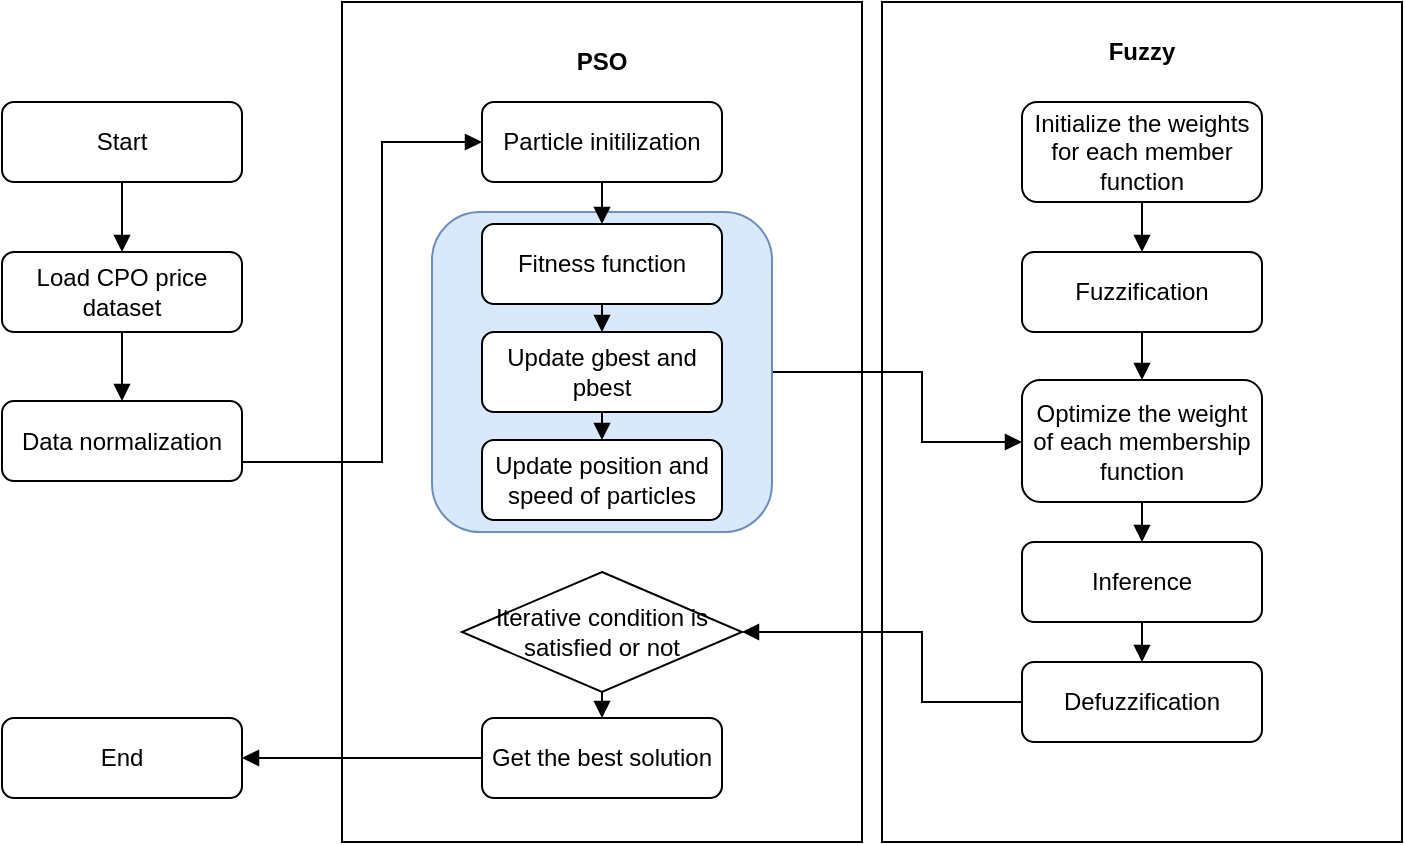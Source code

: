 <mxfile version="20.5.3" type="github">
  <diagram id="V7773tDBni7tDccopga4" name="Page-1">
    <mxGraphModel dx="944" dy="565" grid="1" gridSize="10" guides="1" tooltips="1" connect="1" arrows="1" fold="1" page="1" pageScale="1" pageWidth="1700" pageHeight="1100" math="0" shadow="0">
      <root>
        <mxCell id="0" />
        <mxCell id="1" parent="0" />
        <mxCell id="CAwxgtLnj9NDJVXJTkvP-13" value="" style="rounded=0;whiteSpace=wrap;html=1;" vertex="1" parent="1">
          <mxGeometry x="620" y="150" width="260" height="420" as="geometry" />
        </mxCell>
        <mxCell id="CAwxgtLnj9NDJVXJTkvP-2" value="" style="rounded=0;whiteSpace=wrap;html=1;" vertex="1" parent="1">
          <mxGeometry x="350" y="150" width="260" height="420" as="geometry" />
        </mxCell>
        <mxCell id="CAwxgtLnj9NDJVXJTkvP-31" style="edgeStyle=orthogonalEdgeStyle;rounded=0;orthogonalLoop=1;jettySize=auto;html=1;exitX=1;exitY=0.5;exitDx=0;exitDy=0;endArrow=block;endFill=1;" edge="1" parent="1" source="CAwxgtLnj9NDJVXJTkvP-24" target="CAwxgtLnj9NDJVXJTkvP-29">
          <mxGeometry relative="1" as="geometry">
            <Array as="points">
              <mxPoint x="640" y="335" />
              <mxPoint x="640" y="370" />
            </Array>
          </mxGeometry>
        </mxCell>
        <mxCell id="CAwxgtLnj9NDJVXJTkvP-24" value="" style="rounded=1;whiteSpace=wrap;html=1;fillColor=#dae8fc;strokeColor=#6c8ebf;" vertex="1" parent="1">
          <mxGeometry x="395" y="255" width="170" height="160" as="geometry" />
        </mxCell>
        <mxCell id="CAwxgtLnj9NDJVXJTkvP-37" style="edgeStyle=orthogonalEdgeStyle;rounded=0;orthogonalLoop=1;jettySize=auto;html=1;exitX=0.5;exitY=1;exitDx=0;exitDy=0;endArrow=block;endFill=1;" edge="1" parent="1" source="CAwxgtLnj9NDJVXJTkvP-1" target="CAwxgtLnj9NDJVXJTkvP-26">
          <mxGeometry relative="1" as="geometry" />
        </mxCell>
        <mxCell id="CAwxgtLnj9NDJVXJTkvP-1" value="Start" style="rounded=1;whiteSpace=wrap;html=1;" vertex="1" parent="1">
          <mxGeometry x="180" y="200" width="120" height="40" as="geometry" />
        </mxCell>
        <mxCell id="CAwxgtLnj9NDJVXJTkvP-3" value="PSO" style="text;html=1;strokeColor=none;fillColor=none;align=center;verticalAlign=middle;whiteSpace=wrap;rounded=0;fontStyle=1" vertex="1" parent="1">
          <mxGeometry x="450" y="165" width="60" height="30" as="geometry" />
        </mxCell>
        <mxCell id="CAwxgtLnj9NDJVXJTkvP-41" style="edgeStyle=orthogonalEdgeStyle;rounded=0;orthogonalLoop=1;jettySize=auto;html=1;exitX=0.5;exitY=1;exitDx=0;exitDy=0;entryX=0.5;entryY=0;entryDx=0;entryDy=0;endArrow=block;endFill=1;" edge="1" parent="1" source="CAwxgtLnj9NDJVXJTkvP-4" target="CAwxgtLnj9NDJVXJTkvP-5">
          <mxGeometry relative="1" as="geometry" />
        </mxCell>
        <mxCell id="CAwxgtLnj9NDJVXJTkvP-4" value="Particle initilization" style="rounded=1;whiteSpace=wrap;html=1;" vertex="1" parent="1">
          <mxGeometry x="420" y="200" width="120" height="40" as="geometry" />
        </mxCell>
        <mxCell id="CAwxgtLnj9NDJVXJTkvP-42" style="edgeStyle=orthogonalEdgeStyle;rounded=0;orthogonalLoop=1;jettySize=auto;html=1;exitX=0.5;exitY=1;exitDx=0;exitDy=0;entryX=0.5;entryY=0;entryDx=0;entryDy=0;endArrow=block;endFill=1;" edge="1" parent="1" source="CAwxgtLnj9NDJVXJTkvP-5" target="CAwxgtLnj9NDJVXJTkvP-6">
          <mxGeometry relative="1" as="geometry" />
        </mxCell>
        <mxCell id="CAwxgtLnj9NDJVXJTkvP-5" value="Fitness function" style="rounded=1;whiteSpace=wrap;html=1;" vertex="1" parent="1">
          <mxGeometry x="420" y="261" width="120" height="40" as="geometry" />
        </mxCell>
        <mxCell id="CAwxgtLnj9NDJVXJTkvP-43" style="edgeStyle=orthogonalEdgeStyle;rounded=0;orthogonalLoop=1;jettySize=auto;html=1;exitX=0.5;exitY=1;exitDx=0;exitDy=0;entryX=0.5;entryY=0;entryDx=0;entryDy=0;endArrow=block;endFill=1;" edge="1" parent="1" source="CAwxgtLnj9NDJVXJTkvP-6" target="CAwxgtLnj9NDJVXJTkvP-7">
          <mxGeometry relative="1" as="geometry" />
        </mxCell>
        <mxCell id="CAwxgtLnj9NDJVXJTkvP-6" value="Update gbest and pbest" style="rounded=1;whiteSpace=wrap;html=1;" vertex="1" parent="1">
          <mxGeometry x="420" y="315" width="120" height="40" as="geometry" />
        </mxCell>
        <mxCell id="CAwxgtLnj9NDJVXJTkvP-7" value="Update position and speed of particles" style="rounded=1;whiteSpace=wrap;html=1;" vertex="1" parent="1">
          <mxGeometry x="420" y="369" width="120" height="40" as="geometry" />
        </mxCell>
        <mxCell id="CAwxgtLnj9NDJVXJTkvP-45" style="edgeStyle=orthogonalEdgeStyle;rounded=0;orthogonalLoop=1;jettySize=auto;html=1;exitX=0.5;exitY=1;exitDx=0;exitDy=0;entryX=0.5;entryY=0;entryDx=0;entryDy=0;endArrow=block;endFill=1;" edge="1" parent="1" source="CAwxgtLnj9NDJVXJTkvP-8" target="CAwxgtLnj9NDJVXJTkvP-10">
          <mxGeometry relative="1" as="geometry" />
        </mxCell>
        <mxCell id="CAwxgtLnj9NDJVXJTkvP-8" value="Iterative condition is satisfied or not" style="rhombus;whiteSpace=wrap;html=1;" vertex="1" parent="1">
          <mxGeometry x="410" y="435" width="140" height="60" as="geometry" />
        </mxCell>
        <mxCell id="CAwxgtLnj9NDJVXJTkvP-46" style="edgeStyle=orthogonalEdgeStyle;rounded=0;orthogonalLoop=1;jettySize=auto;html=1;exitX=0;exitY=0.5;exitDx=0;exitDy=0;endArrow=block;endFill=1;" edge="1" parent="1" source="CAwxgtLnj9NDJVXJTkvP-10" target="CAwxgtLnj9NDJVXJTkvP-11">
          <mxGeometry relative="1" as="geometry" />
        </mxCell>
        <mxCell id="CAwxgtLnj9NDJVXJTkvP-10" value="Get the best solution" style="rounded=1;whiteSpace=wrap;html=1;" vertex="1" parent="1">
          <mxGeometry x="420" y="508" width="120" height="40" as="geometry" />
        </mxCell>
        <mxCell id="CAwxgtLnj9NDJVXJTkvP-11" value="End" style="rounded=1;whiteSpace=wrap;html=1;" vertex="1" parent="1">
          <mxGeometry x="180" y="508" width="120" height="40" as="geometry" />
        </mxCell>
        <mxCell id="CAwxgtLnj9NDJVXJTkvP-12" style="edgeStyle=orthogonalEdgeStyle;rounded=0;orthogonalLoop=1;jettySize=auto;html=1;exitX=0.5;exitY=1;exitDx=0;exitDy=0;" edge="1" parent="1" source="CAwxgtLnj9NDJVXJTkvP-5" target="CAwxgtLnj9NDJVXJTkvP-5">
          <mxGeometry relative="1" as="geometry" />
        </mxCell>
        <mxCell id="CAwxgtLnj9NDJVXJTkvP-48" style="edgeStyle=orthogonalEdgeStyle;rounded=0;orthogonalLoop=1;jettySize=auto;html=1;exitX=0.5;exitY=1;exitDx=0;exitDy=0;entryX=0.5;entryY=0;entryDx=0;entryDy=0;endArrow=block;endFill=1;" edge="1" parent="1" source="CAwxgtLnj9NDJVXJTkvP-14" target="CAwxgtLnj9NDJVXJTkvP-16">
          <mxGeometry relative="1" as="geometry" />
        </mxCell>
        <mxCell id="CAwxgtLnj9NDJVXJTkvP-14" value="Initialize the weights for each member function" style="rounded=1;whiteSpace=wrap;html=1;" vertex="1" parent="1">
          <mxGeometry x="690" y="200" width="120" height="50" as="geometry" />
        </mxCell>
        <mxCell id="CAwxgtLnj9NDJVXJTkvP-15" value="Fuzzy" style="text;html=1;strokeColor=none;fillColor=none;align=center;verticalAlign=middle;whiteSpace=wrap;rounded=0;fontStyle=1" vertex="1" parent="1">
          <mxGeometry x="720" y="160" width="60" height="30" as="geometry" />
        </mxCell>
        <mxCell id="CAwxgtLnj9NDJVXJTkvP-49" style="edgeStyle=orthogonalEdgeStyle;rounded=0;orthogonalLoop=1;jettySize=auto;html=1;exitX=0.5;exitY=1;exitDx=0;exitDy=0;endArrow=block;endFill=1;" edge="1" parent="1" source="CAwxgtLnj9NDJVXJTkvP-16" target="CAwxgtLnj9NDJVXJTkvP-29">
          <mxGeometry relative="1" as="geometry" />
        </mxCell>
        <mxCell id="CAwxgtLnj9NDJVXJTkvP-16" value="Fuzzification" style="rounded=1;whiteSpace=wrap;html=1;" vertex="1" parent="1">
          <mxGeometry x="690" y="275" width="120" height="40" as="geometry" />
        </mxCell>
        <mxCell id="CAwxgtLnj9NDJVXJTkvP-51" style="edgeStyle=orthogonalEdgeStyle;rounded=0;orthogonalLoop=1;jettySize=auto;html=1;exitX=0.5;exitY=1;exitDx=0;exitDy=0;entryX=0.5;entryY=0;entryDx=0;entryDy=0;endArrow=block;endFill=1;" edge="1" parent="1" source="CAwxgtLnj9NDJVXJTkvP-17" target="CAwxgtLnj9NDJVXJTkvP-18">
          <mxGeometry relative="1" as="geometry" />
        </mxCell>
        <mxCell id="CAwxgtLnj9NDJVXJTkvP-17" value="Inference" style="rounded=1;whiteSpace=wrap;html=1;" vertex="1" parent="1">
          <mxGeometry x="690" y="420" width="120" height="40" as="geometry" />
        </mxCell>
        <mxCell id="CAwxgtLnj9NDJVXJTkvP-35" style="edgeStyle=orthogonalEdgeStyle;rounded=0;orthogonalLoop=1;jettySize=auto;html=1;exitX=0;exitY=0.5;exitDx=0;exitDy=0;entryX=1;entryY=0.5;entryDx=0;entryDy=0;endArrow=block;endFill=1;" edge="1" parent="1" source="CAwxgtLnj9NDJVXJTkvP-18" target="CAwxgtLnj9NDJVXJTkvP-8">
          <mxGeometry relative="1" as="geometry">
            <Array as="points">
              <mxPoint x="640" y="500" />
              <mxPoint x="640" y="465" />
            </Array>
          </mxGeometry>
        </mxCell>
        <mxCell id="CAwxgtLnj9NDJVXJTkvP-18" value="Defuzzification" style="rounded=1;whiteSpace=wrap;html=1;" vertex="1" parent="1">
          <mxGeometry x="690" y="480" width="120" height="40" as="geometry" />
        </mxCell>
        <mxCell id="CAwxgtLnj9NDJVXJTkvP-23" style="edgeStyle=orthogonalEdgeStyle;rounded=0;orthogonalLoop=1;jettySize=auto;html=1;exitX=0.5;exitY=1;exitDx=0;exitDy=0;" edge="1" parent="1" source="CAwxgtLnj9NDJVXJTkvP-17" target="CAwxgtLnj9NDJVXJTkvP-17">
          <mxGeometry relative="1" as="geometry" />
        </mxCell>
        <mxCell id="CAwxgtLnj9NDJVXJTkvP-40" style="edgeStyle=orthogonalEdgeStyle;rounded=0;orthogonalLoop=1;jettySize=auto;html=1;exitX=1;exitY=0.5;exitDx=0;exitDy=0;entryX=0;entryY=0.5;entryDx=0;entryDy=0;endArrow=block;endFill=1;" edge="1" parent="1" source="CAwxgtLnj9NDJVXJTkvP-25" target="CAwxgtLnj9NDJVXJTkvP-4">
          <mxGeometry relative="1" as="geometry">
            <Array as="points">
              <mxPoint x="370" y="380" />
              <mxPoint x="370" y="220" />
            </Array>
          </mxGeometry>
        </mxCell>
        <mxCell id="CAwxgtLnj9NDJVXJTkvP-25" value="Data normalization" style="rounded=1;whiteSpace=wrap;html=1;" vertex="1" parent="1">
          <mxGeometry x="180" y="349.5" width="120" height="40" as="geometry" />
        </mxCell>
        <mxCell id="CAwxgtLnj9NDJVXJTkvP-39" style="edgeStyle=orthogonalEdgeStyle;rounded=0;orthogonalLoop=1;jettySize=auto;html=1;exitX=0.5;exitY=1;exitDx=0;exitDy=0;entryX=0.5;entryY=0;entryDx=0;entryDy=0;endArrow=block;endFill=1;" edge="1" parent="1" source="CAwxgtLnj9NDJVXJTkvP-26" target="CAwxgtLnj9NDJVXJTkvP-25">
          <mxGeometry relative="1" as="geometry" />
        </mxCell>
        <mxCell id="CAwxgtLnj9NDJVXJTkvP-26" value="Load CPO price dataset" style="rounded=1;whiteSpace=wrap;html=1;" vertex="1" parent="1">
          <mxGeometry x="180" y="275" width="120" height="40" as="geometry" />
        </mxCell>
        <mxCell id="CAwxgtLnj9NDJVXJTkvP-50" style="edgeStyle=orthogonalEdgeStyle;rounded=0;orthogonalLoop=1;jettySize=auto;html=1;exitX=0.5;exitY=1;exitDx=0;exitDy=0;entryX=0.5;entryY=0;entryDx=0;entryDy=0;endArrow=block;endFill=1;" edge="1" parent="1" source="CAwxgtLnj9NDJVXJTkvP-29" target="CAwxgtLnj9NDJVXJTkvP-17">
          <mxGeometry relative="1" as="geometry" />
        </mxCell>
        <mxCell id="CAwxgtLnj9NDJVXJTkvP-29" value="Optimize the weight of each membership function" style="rounded=1;whiteSpace=wrap;html=1;" vertex="1" parent="1">
          <mxGeometry x="690" y="339" width="120" height="61" as="geometry" />
        </mxCell>
      </root>
    </mxGraphModel>
  </diagram>
</mxfile>
